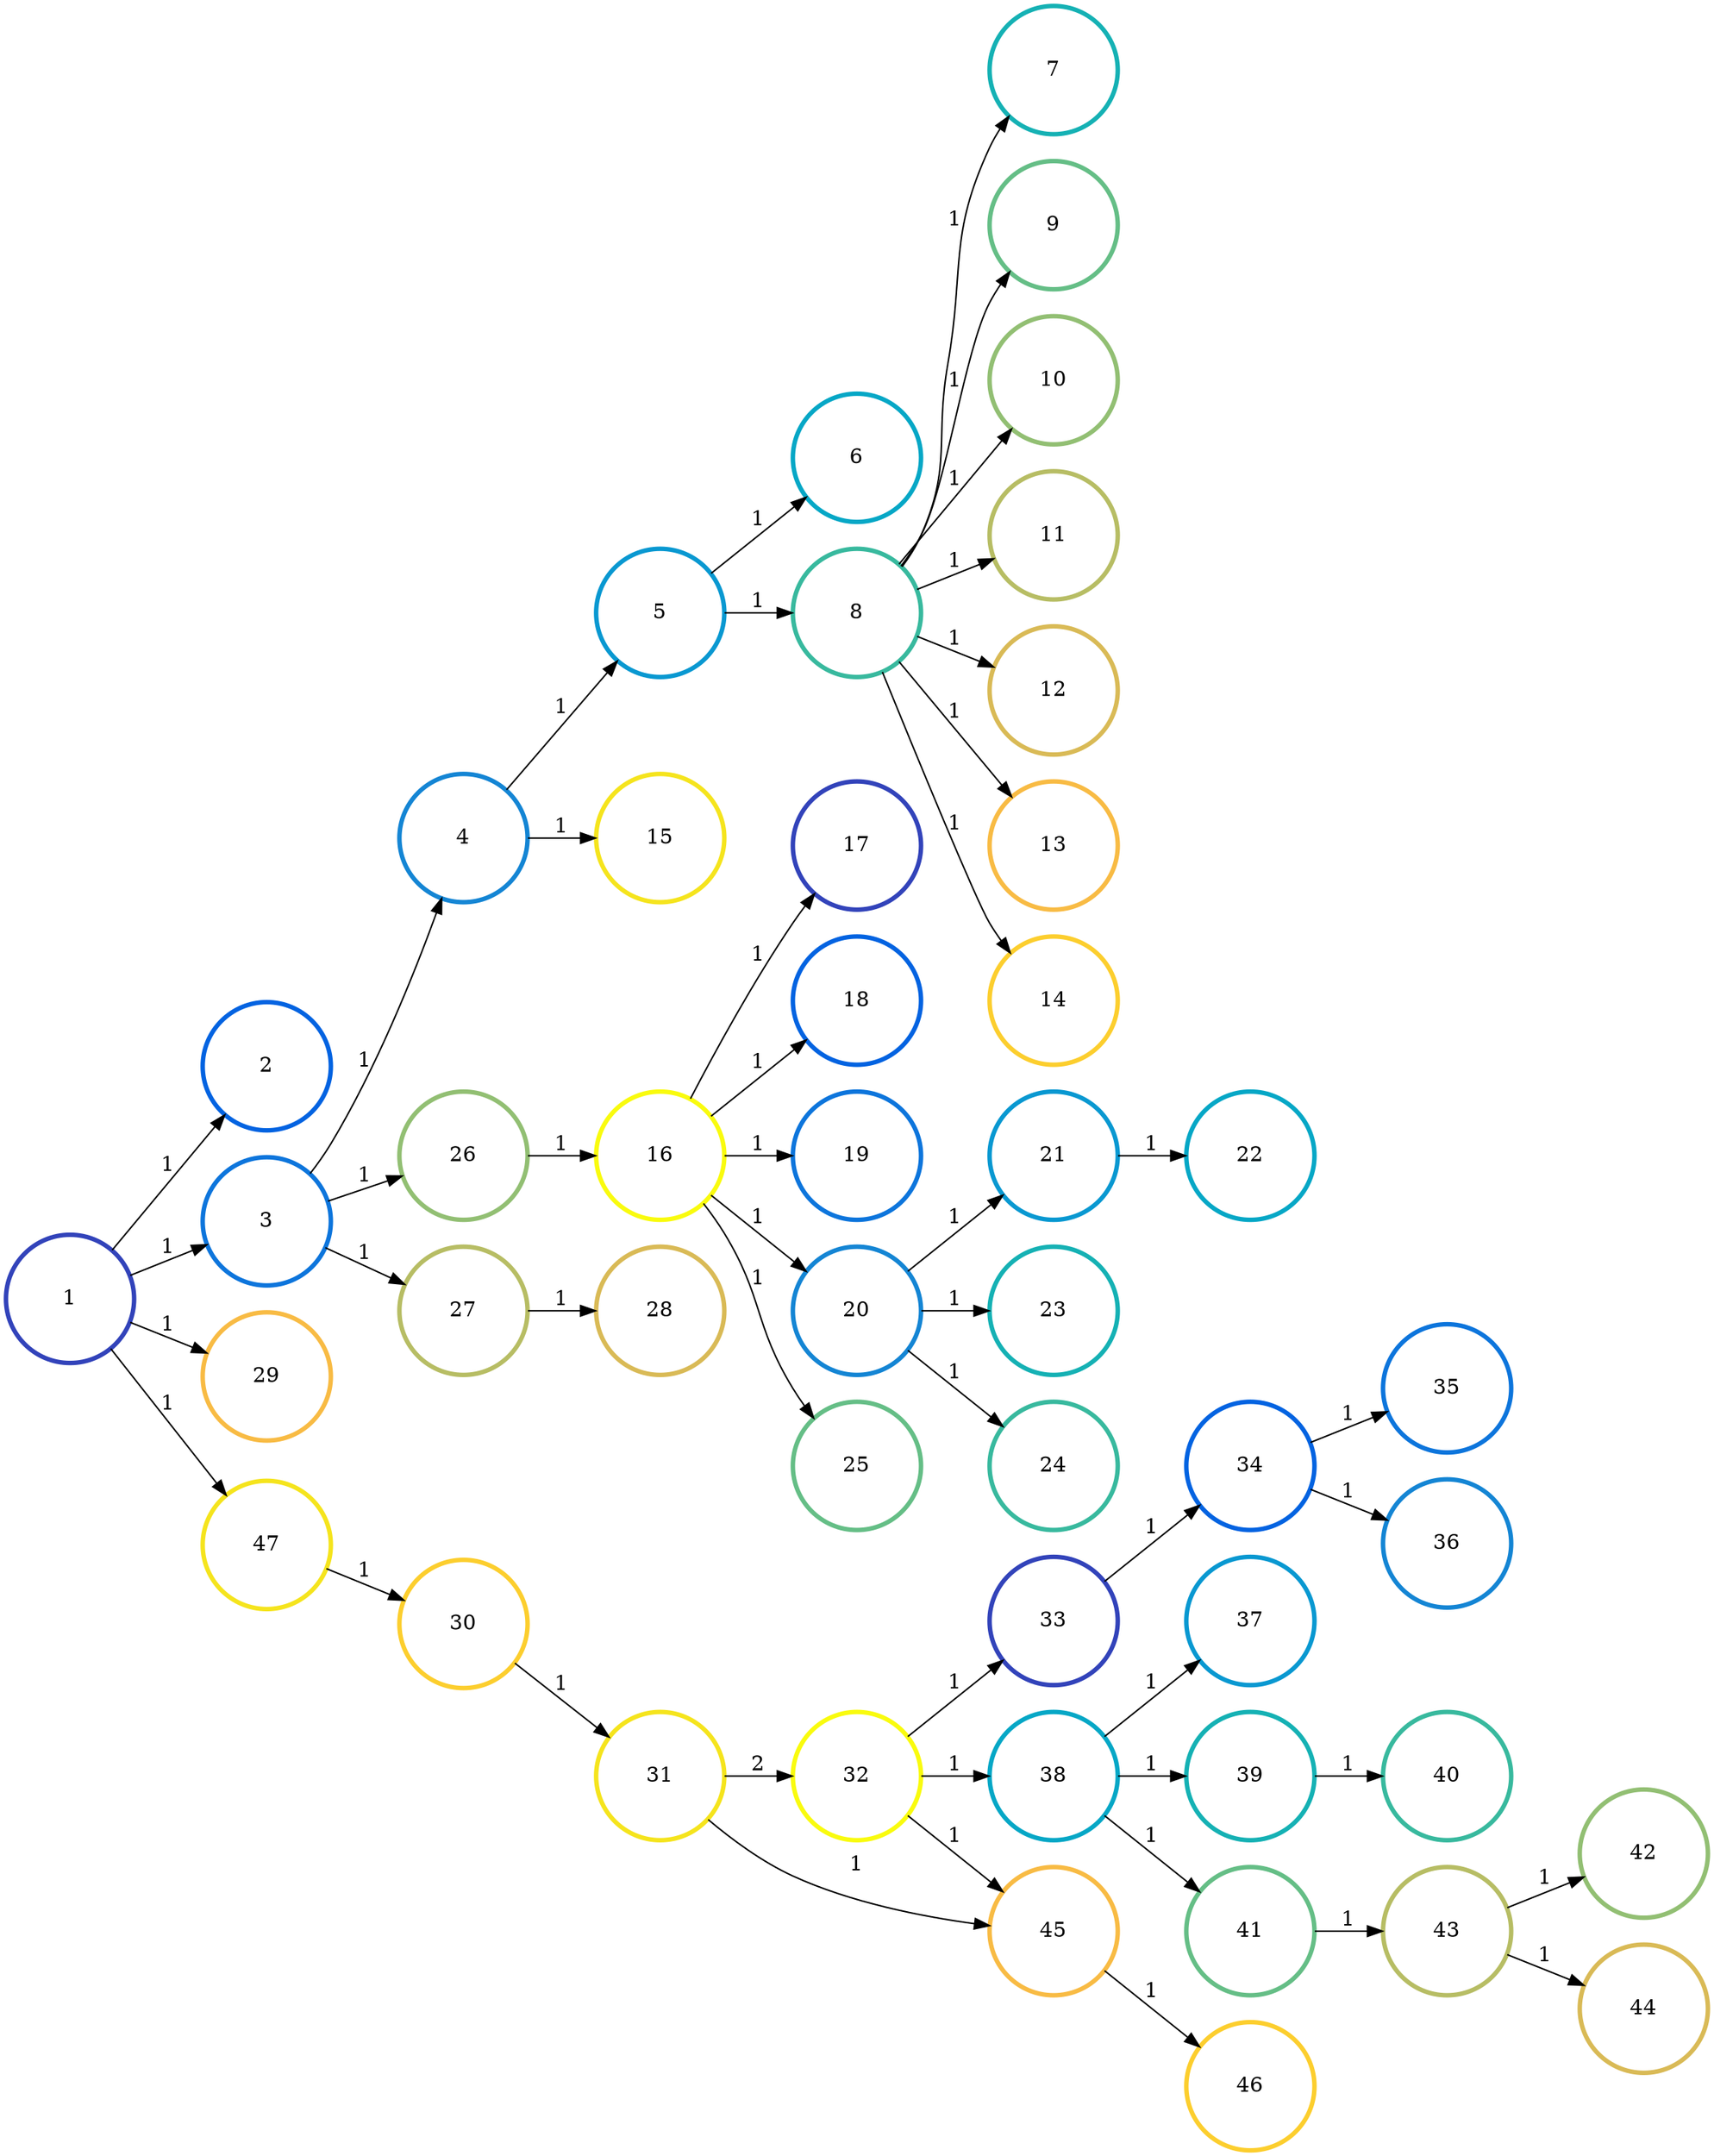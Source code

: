 digraph N {
	overlap="false"
	rankdir="LR"
	0 [label="1",width=1.2,height=1.2,style="",penwidth=3,color="#3243BA"]
	1 [label="2",width=1.2,height=1.2,style="",penwidth=3,color="#0363E1"]
	2 [label="3",width=1.2,height=1.2,style="",penwidth=3,color="#0D75DC"]
	3 [label="4",width=1.2,height=1.2,style="",penwidth=3,color="#1485D4"]
	4 [label="5",width=1.2,height=1.2,style="",penwidth=3,color="#0998D1"]
	5 [label="6",width=1.2,height=1.2,style="",penwidth=3,color="#06A7C6"]
	6 [label="7",width=1.2,height=1.2,style="",penwidth=3,color="#15B1B4"]
	7 [label="8",width=1.2,height=1.2,style="",penwidth=3,color="#38B99E"]
	8 [label="9",width=1.2,height=1.2,style="",penwidth=3,color="#65BE86"]
	9 [label="10",width=1.2,height=1.2,style="",penwidth=3,color="#92BF73"]
	10 [label="11",width=1.2,height=1.2,style="",penwidth=3,color="#B7BD64"]
	11 [label="12",width=1.2,height=1.2,style="",penwidth=3,color="#D9BA56"]
	12 [label="13",width=1.2,height=1.2,style="",penwidth=3,color="#F8BB44"]
	13 [label="14",width=1.2,height=1.2,style="",penwidth=3,color="#FCCE2E"]
	14 [label="15",width=1.2,height=1.2,style="",penwidth=3,color="#F5E41D"]
	15 [label="16",width=1.2,height=1.2,style="",penwidth=3,color="#F9FB0E"]
	16 [label="17",width=1.2,height=1.2,style="",penwidth=3,color="#3243BA"]
	17 [label="18",width=1.2,height=1.2,style="",penwidth=3,color="#0363E1"]
	18 [label="19",width=1.2,height=1.2,style="",penwidth=3,color="#0D75DC"]
	19 [label="20",width=1.2,height=1.2,style="",penwidth=3,color="#1485D4"]
	20 [label="21",width=1.2,height=1.2,style="",penwidth=3,color="#0998D1"]
	21 [label="22",width=1.2,height=1.2,style="",penwidth=3,color="#06A7C6"]
	22 [label="23",width=1.2,height=1.2,style="",penwidth=3,color="#15B1B4"]
	23 [label="24",width=1.2,height=1.2,style="",penwidth=3,color="#38B99E"]
	24 [label="25",width=1.2,height=1.2,style="",penwidth=3,color="#65BE86"]
	25 [label="26",width=1.2,height=1.2,style="",penwidth=3,color="#92BF73"]
	26 [label="27",width=1.2,height=1.2,style="",penwidth=3,color="#B7BD64"]
	27 [label="28",width=1.2,height=1.2,style="",penwidth=3,color="#D9BA56"]
	28 [label="29",width=1.2,height=1.2,style="",penwidth=3,color="#F8BB44"]
	29 [label="30",width=1.2,height=1.2,style="",penwidth=3,color="#FCCE2E"]
	30 [label="31",width=1.2,height=1.2,style="",penwidth=3,color="#F5E41D"]
	31 [label="32",width=1.2,height=1.2,style="",penwidth=3,color="#F9FB0E"]
	32 [label="33",width=1.2,height=1.2,style="",penwidth=3,color="#3243BA"]
	33 [label="34",width=1.2,height=1.2,style="",penwidth=3,color="#0363E1"]
	34 [label="35",width=1.2,height=1.2,style="",penwidth=3,color="#0D75DC"]
	35 [label="36",width=1.2,height=1.2,style="",penwidth=3,color="#1485D4"]
	36 [label="37",width=1.2,height=1.2,style="",penwidth=3,color="#0998D1"]
	37 [label="38",width=1.2,height=1.2,style="",penwidth=3,color="#06A7C6"]
	38 [label="39",width=1.2,height=1.2,style="",penwidth=3,color="#15B1B4"]
	39 [label="40",width=1.2,height=1.2,style="",penwidth=3,color="#38B99E"]
	40 [label="41",width=1.2,height=1.2,style="",penwidth=3,color="#65BE86"]
	41 [label="42",width=1.2,height=1.2,style="",penwidth=3,color="#92BF73"]
	42 [label="43",width=1.2,height=1.2,style="",penwidth=3,color="#B7BD64"]
	43 [label="44",width=1.2,height=1.2,style="",penwidth=3,color="#D9BA56"]
	44 [label="45",width=1.2,height=1.2,style="",penwidth=3,color="#F8BB44"]
	45 [label="46",width=1.2,height=1.2,style="",penwidth=3,color="#FCCE2E"]
	46 [label="47",width=1.2,height=1.2,style="",penwidth=3,color="#F5E41D"]
	0 -> 1 [penwidth=1,color=black,label="1"]
	0 -> 2 [penwidth=1,color=black,label="1"]
	0 -> 28 [penwidth=1,color=black,label="1"]
	0 -> 46 [penwidth=1,color=black,label="1"]
	2 -> 3 [penwidth=1,color=black,label="1"]
	2 -> 25 [penwidth=1,color=black,label="1"]
	2 -> 26 [penwidth=1,color=black,label="1"]
	3 -> 4 [penwidth=1,color=black,label="1"]
	3 -> 14 [penwidth=1,color=black,label="1"]
	4 -> 5 [penwidth=1,color=black,label="1"]
	4 -> 7 [penwidth=1,color=black,label="1"]
	7 -> 6 [penwidth=1,color=black,label="1"]
	7 -> 8 [penwidth=1,color=black,label="1"]
	7 -> 9 [penwidth=1,color=black,label="1"]
	7 -> 10 [penwidth=1,color=black,label="1"]
	7 -> 11 [penwidth=1,color=black,label="1"]
	7 -> 12 [penwidth=1,color=black,label="1"]
	7 -> 13 [penwidth=1,color=black,label="1"]
	15 -> 16 [penwidth=1,color=black,label="1"]
	15 -> 17 [penwidth=1,color=black,label="1"]
	15 -> 18 [penwidth=1,color=black,label="1"]
	15 -> 19 [penwidth=1,color=black,label="1"]
	15 -> 24 [penwidth=1,color=black,label="1"]
	19 -> 20 [penwidth=1,color=black,label="1"]
	19 -> 22 [penwidth=1,color=black,label="1"]
	19 -> 23 [penwidth=1,color=black,label="1"]
	20 -> 21 [penwidth=1,color=black,label="1"]
	25 -> 15 [penwidth=1,color=black,label="1"]
	26 -> 27 [penwidth=1,color=black,label="1"]
	29 -> 30 [penwidth=1,color=black,label="1"]
	30 -> 31 [penwidth=1,color=black,label="2"]
	30 -> 44 [penwidth=1,color=black,label="1"]
	31 -> 32 [penwidth=1,color=black,label="1"]
	31 -> 37 [penwidth=1,color=black,label="1"]
	31 -> 44 [penwidth=1,color=black,label="1"]
	32 -> 33 [penwidth=1,color=black,label="1"]
	33 -> 34 [penwidth=1,color=black,label="1"]
	33 -> 35 [penwidth=1,color=black,label="1"]
	37 -> 36 [penwidth=1,color=black,label="1"]
	37 -> 38 [penwidth=1,color=black,label="1"]
	37 -> 40 [penwidth=1,color=black,label="1"]
	38 -> 39 [penwidth=1,color=black,label="1"]
	40 -> 42 [penwidth=1,color=black,label="1"]
	42 -> 41 [penwidth=1,color=black,label="1"]
	42 -> 43 [penwidth=1,color=black,label="1"]
	44 -> 45 [penwidth=1,color=black,label="1"]
	46 -> 29 [penwidth=1,color=black,label="1"]
}
